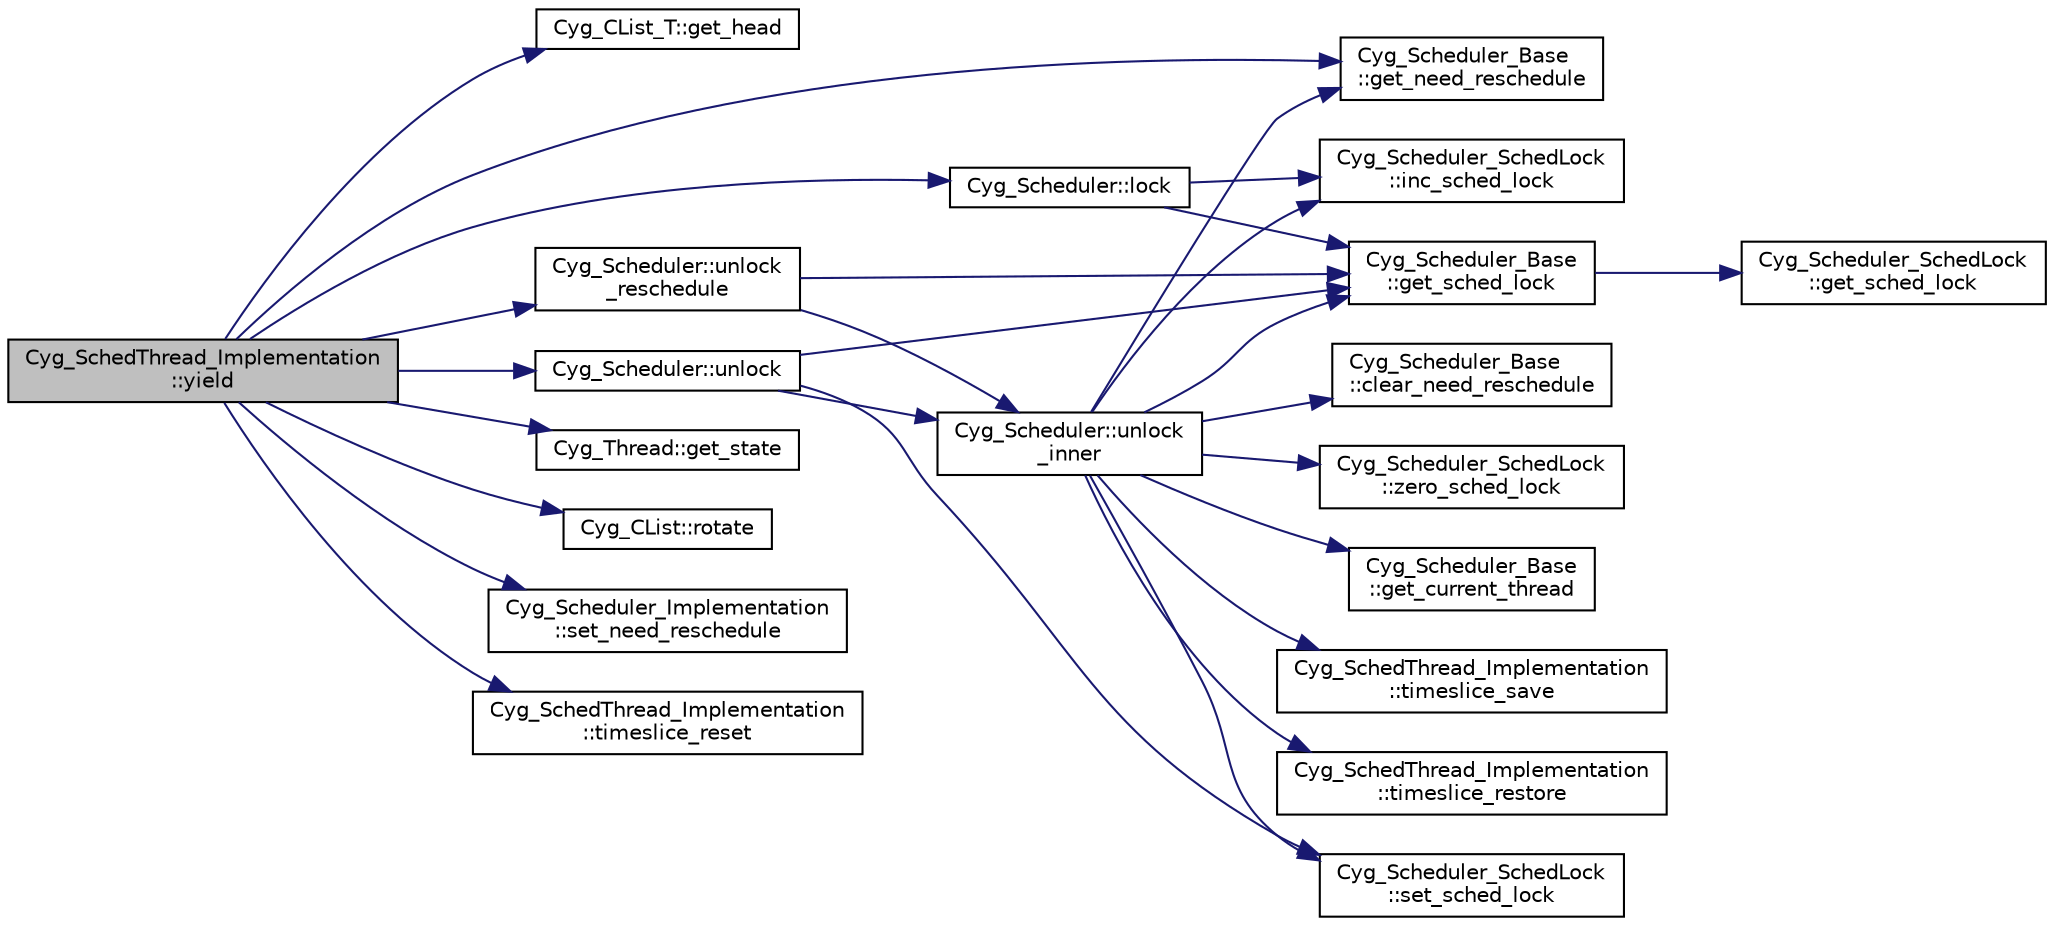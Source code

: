 digraph "Cyg_SchedThread_Implementation::yield"
{
  edge [fontname="Helvetica",fontsize="10",labelfontname="Helvetica",labelfontsize="10"];
  node [fontname="Helvetica",fontsize="10",shape=record];
  rankdir="LR";
  Node1 [label="Cyg_SchedThread_Implementation\l::yield",height=0.2,width=0.4,color="black", fillcolor="grey75", style="filled" fontcolor="black"];
  Node1 -> Node2 [color="midnightblue",fontsize="10",style="solid",fontname="Helvetica"];
  Node2 [label="Cyg_CList_T::get_head",height=0.2,width=0.4,color="black", fillcolor="white", style="filled",URL="$class_cyg___c_list___t.html#a8a550e09751307bcc988ffa2f0a03c36"];
  Node1 -> Node3 [color="midnightblue",fontsize="10",style="solid",fontname="Helvetica"];
  Node3 [label="Cyg_Scheduler_Base\l::get_need_reschedule",height=0.2,width=0.4,color="black", fillcolor="white", style="filled",URL="$class_cyg___scheduler___base.html#acf6dbf969ef22dea4f5ece6a31aa6303"];
  Node1 -> Node4 [color="midnightblue",fontsize="10",style="solid",fontname="Helvetica"];
  Node4 [label="Cyg_Thread::get_state",height=0.2,width=0.4,color="black", fillcolor="white", style="filled",URL="$class_cyg___thread.html#a52938df206abb7c04b8359bce61bd01b"];
  Node1 -> Node5 [color="midnightblue",fontsize="10",style="solid",fontname="Helvetica"];
  Node5 [label="Cyg_Scheduler::lock",height=0.2,width=0.4,color="black", fillcolor="white", style="filled",URL="$class_cyg___scheduler.html#abf33bab81b402f8f58ecb3c775e8a026"];
  Node5 -> Node6 [color="midnightblue",fontsize="10",style="solid",fontname="Helvetica"];
  Node6 [label="Cyg_Scheduler_SchedLock\l::inc_sched_lock",height=0.2,width=0.4,color="black", fillcolor="white", style="filled",URL="$class_cyg___scheduler___sched_lock.html#ab17790e36a73579ead9df6b1892780c6"];
  Node5 -> Node7 [color="midnightblue",fontsize="10",style="solid",fontname="Helvetica"];
  Node7 [label="Cyg_Scheduler_Base\l::get_sched_lock",height=0.2,width=0.4,color="black", fillcolor="white", style="filled",URL="$class_cyg___scheduler___base.html#a5a5f50e73c8a6deec8feae3799132e20"];
  Node7 -> Node8 [color="midnightblue",fontsize="10",style="solid",fontname="Helvetica"];
  Node8 [label="Cyg_Scheduler_SchedLock\l::get_sched_lock",height=0.2,width=0.4,color="black", fillcolor="white", style="filled",URL="$class_cyg___scheduler___sched_lock.html#a5f941d084757c857ef26eaad492265ac"];
  Node1 -> Node9 [color="midnightblue",fontsize="10",style="solid",fontname="Helvetica"];
  Node9 [label="Cyg_CList::rotate",height=0.2,width=0.4,color="black", fillcolor="white", style="filled",URL="$class_cyg___c_list.html#a0e3f8908a35f8d596f1d3436f28c9e72"];
  Node1 -> Node10 [color="midnightblue",fontsize="10",style="solid",fontname="Helvetica"];
  Node10 [label="Cyg_Scheduler_Implementation\l::set_need_reschedule",height=0.2,width=0.4,color="black", fillcolor="white", style="filled",URL="$class_cyg___scheduler___implementation.html#a891a2a6e80c1d8c36d1546da91bfb1b8"];
  Node1 -> Node11 [color="midnightblue",fontsize="10",style="solid",fontname="Helvetica"];
  Node11 [label="Cyg_SchedThread_Implementation\l::timeslice_reset",height=0.2,width=0.4,color="black", fillcolor="white", style="filled",URL="$class_cyg___sched_thread___implementation.html#a693c9bbec338157c9eb5ce46df6d5ac3"];
  Node1 -> Node12 [color="midnightblue",fontsize="10",style="solid",fontname="Helvetica"];
  Node12 [label="Cyg_Scheduler::unlock",height=0.2,width=0.4,color="black", fillcolor="white", style="filled",URL="$class_cyg___scheduler.html#a362916327f3b75af4b104272f6c9e466"];
  Node12 -> Node7 [color="midnightblue",fontsize="10",style="solid",fontname="Helvetica"];
  Node12 -> Node13 [color="midnightblue",fontsize="10",style="solid",fontname="Helvetica"];
  Node13 [label="Cyg_Scheduler::unlock\l_inner",height=0.2,width=0.4,color="black", fillcolor="white", style="filled",URL="$class_cyg___scheduler.html#a529555a4995ebd4ddab69edd0d4f766f"];
  Node13 -> Node7 [color="midnightblue",fontsize="10",style="solid",fontname="Helvetica"];
  Node13 -> Node14 [color="midnightblue",fontsize="10",style="solid",fontname="Helvetica"];
  Node14 [label="Cyg_Scheduler_Base\l::get_current_thread",height=0.2,width=0.4,color="black", fillcolor="white", style="filled",URL="$class_cyg___scheduler___base.html#a32d18e404cb32e320a3cc0a2b99a54c3"];
  Node13 -> Node3 [color="midnightblue",fontsize="10",style="solid",fontname="Helvetica"];
  Node13 -> Node15 [color="midnightblue",fontsize="10",style="solid",fontname="Helvetica"];
  Node15 [label="Cyg_SchedThread_Implementation\l::timeslice_save",height=0.2,width=0.4,color="black", fillcolor="white", style="filled",URL="$class_cyg___sched_thread___implementation.html#aa7657aa012164cd46db44da20d242274"];
  Node13 -> Node16 [color="midnightblue",fontsize="10",style="solid",fontname="Helvetica"];
  Node16 [label="Cyg_SchedThread_Implementation\l::timeslice_restore",height=0.2,width=0.4,color="black", fillcolor="white", style="filled",URL="$class_cyg___sched_thread___implementation.html#a25b9b22611b251e02b5850c6e60a748c"];
  Node13 -> Node17 [color="midnightblue",fontsize="10",style="solid",fontname="Helvetica"];
  Node17 [label="Cyg_Scheduler_Base\l::clear_need_reschedule",height=0.2,width=0.4,color="black", fillcolor="white", style="filled",URL="$class_cyg___scheduler___base.html#a6d90dadb5d732756eb2f1acdedb54aa2"];
  Node13 -> Node18 [color="midnightblue",fontsize="10",style="solid",fontname="Helvetica"];
  Node18 [label="Cyg_Scheduler_SchedLock\l::zero_sched_lock",height=0.2,width=0.4,color="black", fillcolor="white", style="filled",URL="$class_cyg___scheduler___sched_lock.html#a47cf05e000f2d76663b65f2b614c4c95"];
  Node13 -> Node6 [color="midnightblue",fontsize="10",style="solid",fontname="Helvetica"];
  Node13 -> Node19 [color="midnightblue",fontsize="10",style="solid",fontname="Helvetica"];
  Node19 [label="Cyg_Scheduler_SchedLock\l::set_sched_lock",height=0.2,width=0.4,color="black", fillcolor="white", style="filled",URL="$class_cyg___scheduler___sched_lock.html#a917f304e58f2f95467ff25e2ee22d027"];
  Node12 -> Node19 [color="midnightblue",fontsize="10",style="solid",fontname="Helvetica"];
  Node1 -> Node20 [color="midnightblue",fontsize="10",style="solid",fontname="Helvetica"];
  Node20 [label="Cyg_Scheduler::unlock\l_reschedule",height=0.2,width=0.4,color="black", fillcolor="white", style="filled",URL="$class_cyg___scheduler.html#a6e0408a5e6a8cd1b636ae4ab1a64fb31"];
  Node20 -> Node7 [color="midnightblue",fontsize="10",style="solid",fontname="Helvetica"];
  Node20 -> Node13 [color="midnightblue",fontsize="10",style="solid",fontname="Helvetica"];
}
